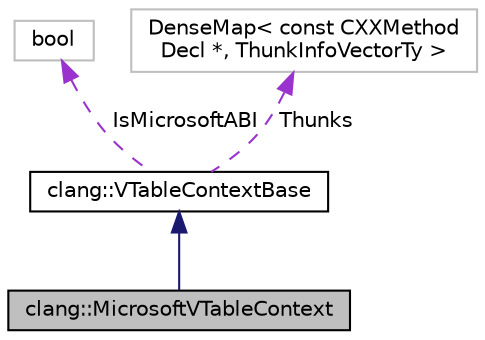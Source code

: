 digraph "clang::MicrosoftVTableContext"
{
 // LATEX_PDF_SIZE
  bgcolor="transparent";
  edge [fontname="Helvetica",fontsize="10",labelfontname="Helvetica",labelfontsize="10"];
  node [fontname="Helvetica",fontsize="10",shape=record];
  Node1 [label="clang::MicrosoftVTableContext",height=0.2,width=0.4,color="black", fillcolor="grey75", style="filled", fontcolor="black",tooltip=" "];
  Node2 -> Node1 [dir="back",color="midnightblue",fontsize="10",style="solid",fontname="Helvetica"];
  Node2 [label="clang::VTableContextBase",height=0.2,width=0.4,color="black",URL="$classclang_1_1VTableContextBase.html",tooltip=" "];
  Node3 -> Node2 [dir="back",color="darkorchid3",fontsize="10",style="dashed",label=" IsMicrosoftABI" ,fontname="Helvetica"];
  Node3 [label="bool",height=0.2,width=0.4,color="grey75",tooltip=" "];
  Node4 -> Node2 [dir="back",color="darkorchid3",fontsize="10",style="dashed",label=" Thunks" ,fontname="Helvetica"];
  Node4 [label="DenseMap\< const CXXMethod\lDecl *, ThunkInfoVectorTy \>",height=0.2,width=0.4,color="grey75",tooltip=" "];
}
